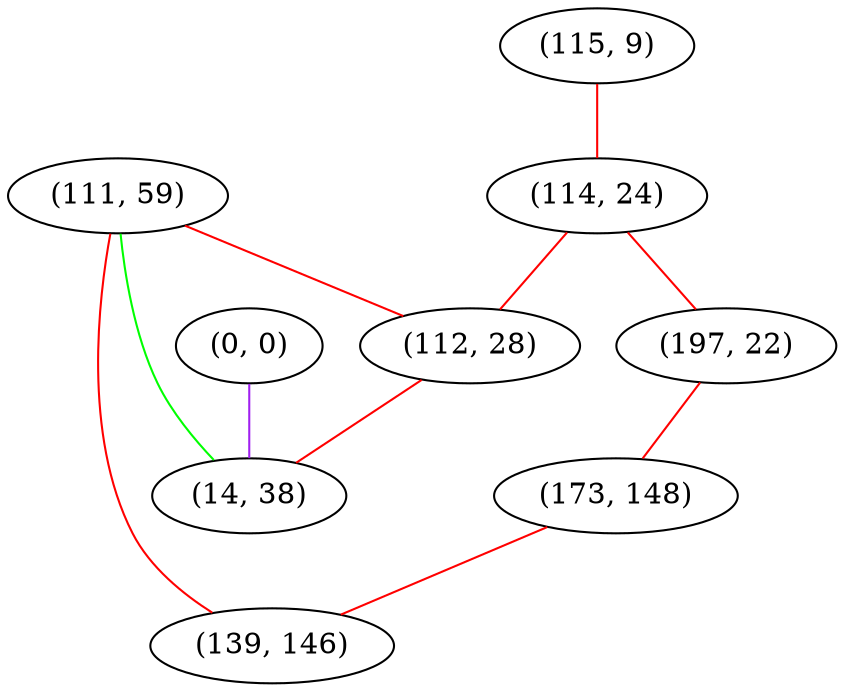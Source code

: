 graph "" {
"(111, 59)";
"(115, 9)";
"(114, 24)";
"(112, 28)";
"(0, 0)";
"(197, 22)";
"(173, 148)";
"(14, 38)";
"(139, 146)";
"(111, 59)" -- "(139, 146)"  [color=red, key=0, weight=1];
"(111, 59)" -- "(14, 38)"  [color=green, key=0, weight=2];
"(111, 59)" -- "(112, 28)"  [color=red, key=0, weight=1];
"(115, 9)" -- "(114, 24)"  [color=red, key=0, weight=1];
"(114, 24)" -- "(197, 22)"  [color=red, key=0, weight=1];
"(114, 24)" -- "(112, 28)"  [color=red, key=0, weight=1];
"(112, 28)" -- "(14, 38)"  [color=red, key=0, weight=1];
"(0, 0)" -- "(14, 38)"  [color=purple, key=0, weight=4];
"(197, 22)" -- "(173, 148)"  [color=red, key=0, weight=1];
"(173, 148)" -- "(139, 146)"  [color=red, key=0, weight=1];
}
